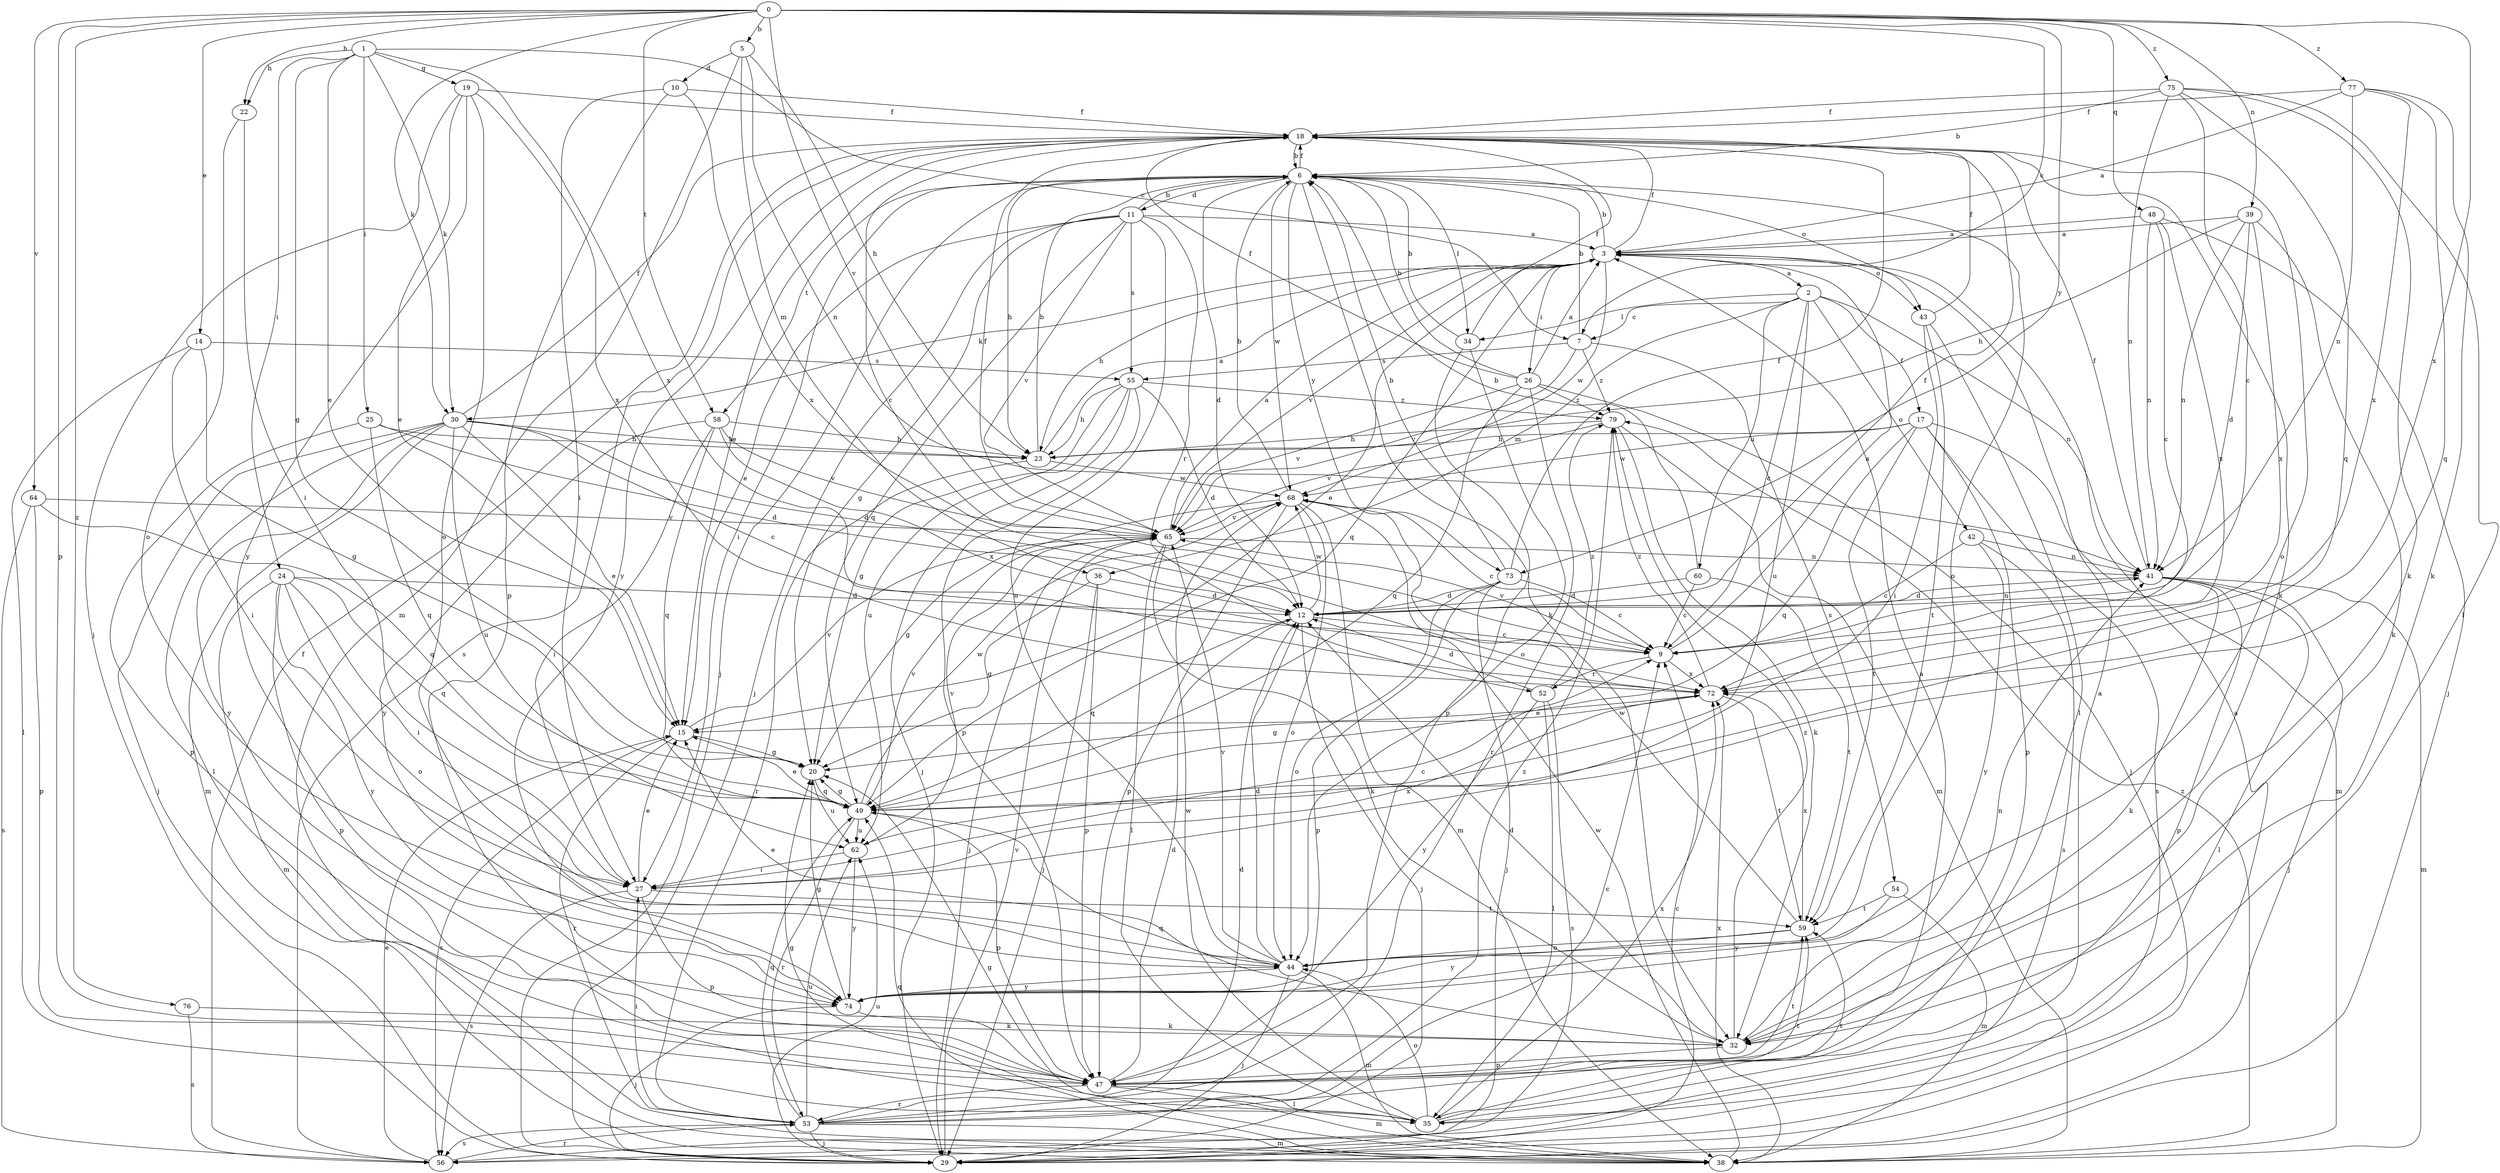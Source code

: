 strict digraph  {
0;
1;
2;
3;
5;
6;
7;
9;
10;
11;
12;
14;
15;
17;
18;
19;
20;
22;
23;
24;
25;
26;
27;
29;
30;
32;
34;
35;
36;
38;
39;
41;
42;
43;
44;
47;
48;
49;
52;
53;
54;
55;
56;
58;
59;
60;
62;
64;
65;
68;
72;
73;
74;
75;
76;
77;
79;
0 -> 5  [label=b];
0 -> 7  [label=c];
0 -> 14  [label=e];
0 -> 22  [label=h];
0 -> 30  [label=k];
0 -> 39  [label=n];
0 -> 47  [label=p];
0 -> 48  [label=q];
0 -> 58  [label=t];
0 -> 64  [label=v];
0 -> 65  [label=v];
0 -> 72  [label=x];
0 -> 73  [label=y];
0 -> 75  [label=z];
0 -> 76  [label=z];
0 -> 77  [label=z];
1 -> 7  [label=c];
1 -> 15  [label=e];
1 -> 19  [label=g];
1 -> 20  [label=g];
1 -> 22  [label=h];
1 -> 24  [label=i];
1 -> 25  [label=i];
1 -> 30  [label=k];
1 -> 72  [label=x];
2 -> 7  [label=c];
2 -> 9  [label=c];
2 -> 17  [label=f];
2 -> 34  [label=l];
2 -> 36  [label=m];
2 -> 41  [label=n];
2 -> 42  [label=o];
2 -> 60  [label=u];
2 -> 62  [label=u];
3 -> 2  [label=a];
3 -> 6  [label=b];
3 -> 15  [label=e];
3 -> 18  [label=f];
3 -> 23  [label=h];
3 -> 26  [label=i];
3 -> 30  [label=k];
3 -> 43  [label=o];
3 -> 49  [label=q];
3 -> 65  [label=v];
3 -> 68  [label=w];
5 -> 10  [label=d];
5 -> 23  [label=h];
5 -> 36  [label=m];
5 -> 38  [label=m];
5 -> 41  [label=n];
6 -> 11  [label=d];
6 -> 12  [label=d];
6 -> 18  [label=f];
6 -> 23  [label=h];
6 -> 27  [label=i];
6 -> 29  [label=j];
6 -> 32  [label=k];
6 -> 34  [label=l];
6 -> 43  [label=o];
6 -> 44  [label=o];
6 -> 58  [label=t];
6 -> 68  [label=w];
6 -> 73  [label=y];
7 -> 6  [label=b];
7 -> 54  [label=s];
7 -> 55  [label=s];
7 -> 65  [label=v];
7 -> 79  [label=z];
9 -> 3  [label=a];
9 -> 52  [label=r];
9 -> 65  [label=v];
9 -> 72  [label=x];
10 -> 18  [label=f];
10 -> 27  [label=i];
10 -> 47  [label=p];
10 -> 72  [label=x];
11 -> 3  [label=a];
11 -> 6  [label=b];
11 -> 15  [label=e];
11 -> 20  [label=g];
11 -> 29  [label=j];
11 -> 44  [label=o];
11 -> 49  [label=q];
11 -> 52  [label=r];
11 -> 55  [label=s];
11 -> 65  [label=v];
12 -> 9  [label=c];
12 -> 18  [label=f];
12 -> 29  [label=j];
12 -> 41  [label=n];
12 -> 49  [label=q];
12 -> 68  [label=w];
14 -> 20  [label=g];
14 -> 27  [label=i];
14 -> 35  [label=l];
14 -> 55  [label=s];
15 -> 20  [label=g];
15 -> 53  [label=r];
15 -> 56  [label=s];
15 -> 65  [label=v];
17 -> 23  [label=h];
17 -> 38  [label=m];
17 -> 47  [label=p];
17 -> 49  [label=q];
17 -> 56  [label=s];
17 -> 59  [label=t];
17 -> 68  [label=w];
18 -> 6  [label=b];
18 -> 9  [label=c];
18 -> 15  [label=e];
18 -> 32  [label=k];
18 -> 44  [label=o];
18 -> 56  [label=s];
18 -> 74  [label=y];
19 -> 15  [label=e];
19 -> 18  [label=f];
19 -> 29  [label=j];
19 -> 44  [label=o];
19 -> 72  [label=x];
19 -> 74  [label=y];
20 -> 49  [label=q];
20 -> 62  [label=u];
22 -> 27  [label=i];
22 -> 44  [label=o];
23 -> 3  [label=a];
23 -> 6  [label=b];
23 -> 53  [label=r];
23 -> 68  [label=w];
24 -> 12  [label=d];
24 -> 27  [label=i];
24 -> 38  [label=m];
24 -> 44  [label=o];
24 -> 47  [label=p];
24 -> 49  [label=q];
24 -> 74  [label=y];
25 -> 12  [label=d];
25 -> 23  [label=h];
25 -> 47  [label=p];
25 -> 49  [label=q];
26 -> 3  [label=a];
26 -> 6  [label=b];
26 -> 18  [label=f];
26 -> 29  [label=j];
26 -> 49  [label=q];
26 -> 53  [label=r];
26 -> 65  [label=v];
26 -> 79  [label=z];
27 -> 9  [label=c];
27 -> 15  [label=e];
27 -> 47  [label=p];
27 -> 56  [label=s];
27 -> 59  [label=t];
27 -> 72  [label=x];
29 -> 3  [label=a];
29 -> 9  [label=c];
29 -> 62  [label=u];
29 -> 65  [label=v];
30 -> 9  [label=c];
30 -> 12  [label=d];
30 -> 15  [label=e];
30 -> 18  [label=f];
30 -> 23  [label=h];
30 -> 29  [label=j];
30 -> 35  [label=l];
30 -> 38  [label=m];
30 -> 62  [label=u];
30 -> 74  [label=y];
32 -> 12  [label=d];
32 -> 41  [label=n];
32 -> 47  [label=p];
32 -> 49  [label=q];
32 -> 79  [label=z];
34 -> 6  [label=b];
34 -> 18  [label=f];
34 -> 44  [label=o];
34 -> 47  [label=p];
35 -> 3  [label=a];
35 -> 20  [label=g];
35 -> 44  [label=o];
35 -> 59  [label=t];
35 -> 68  [label=w];
35 -> 72  [label=x];
36 -> 12  [label=d];
36 -> 20  [label=g];
36 -> 29  [label=j];
36 -> 47  [label=p];
38 -> 20  [label=g];
38 -> 49  [label=q];
38 -> 68  [label=w];
38 -> 72  [label=x];
38 -> 79  [label=z];
39 -> 3  [label=a];
39 -> 12  [label=d];
39 -> 23  [label=h];
39 -> 32  [label=k];
39 -> 41  [label=n];
39 -> 72  [label=x];
41 -> 12  [label=d];
41 -> 18  [label=f];
41 -> 29  [label=j];
41 -> 32  [label=k];
41 -> 35  [label=l];
41 -> 38  [label=m];
41 -> 47  [label=p];
42 -> 9  [label=c];
42 -> 41  [label=n];
42 -> 56  [label=s];
42 -> 74  [label=y];
43 -> 18  [label=f];
43 -> 27  [label=i];
43 -> 35  [label=l];
43 -> 59  [label=t];
44 -> 12  [label=d];
44 -> 15  [label=e];
44 -> 29  [label=j];
44 -> 38  [label=m];
44 -> 65  [label=v];
44 -> 74  [label=y];
47 -> 3  [label=a];
47 -> 12  [label=d];
47 -> 35  [label=l];
47 -> 38  [label=m];
47 -> 53  [label=r];
47 -> 59  [label=t];
48 -> 3  [label=a];
48 -> 9  [label=c];
48 -> 29  [label=j];
48 -> 41  [label=n];
48 -> 72  [label=x];
49 -> 15  [label=e];
49 -> 20  [label=g];
49 -> 47  [label=p];
49 -> 53  [label=r];
49 -> 62  [label=u];
49 -> 65  [label=v];
49 -> 68  [label=w];
52 -> 12  [label=d];
52 -> 35  [label=l];
52 -> 56  [label=s];
52 -> 74  [label=y];
52 -> 79  [label=z];
53 -> 9  [label=c];
53 -> 12  [label=d];
53 -> 27  [label=i];
53 -> 29  [label=j];
53 -> 38  [label=m];
53 -> 49  [label=q];
53 -> 56  [label=s];
53 -> 59  [label=t];
53 -> 62  [label=u];
53 -> 79  [label=z];
54 -> 38  [label=m];
54 -> 59  [label=t];
54 -> 74  [label=y];
55 -> 12  [label=d];
55 -> 20  [label=g];
55 -> 23  [label=h];
55 -> 29  [label=j];
55 -> 47  [label=p];
55 -> 62  [label=u];
55 -> 79  [label=z];
56 -> 15  [label=e];
56 -> 18  [label=f];
56 -> 53  [label=r];
58 -> 23  [label=h];
58 -> 27  [label=i];
58 -> 49  [label=q];
58 -> 65  [label=v];
58 -> 72  [label=x];
58 -> 74  [label=y];
59 -> 44  [label=o];
59 -> 68  [label=w];
59 -> 72  [label=x];
59 -> 74  [label=y];
60 -> 6  [label=b];
60 -> 9  [label=c];
60 -> 12  [label=d];
60 -> 59  [label=t];
62 -> 27  [label=i];
62 -> 65  [label=v];
62 -> 74  [label=y];
64 -> 47  [label=p];
64 -> 49  [label=q];
64 -> 56  [label=s];
64 -> 65  [label=v];
65 -> 3  [label=a];
65 -> 18  [label=f];
65 -> 29  [label=j];
65 -> 32  [label=k];
65 -> 35  [label=l];
65 -> 41  [label=n];
68 -> 6  [label=b];
68 -> 9  [label=c];
68 -> 20  [label=g];
68 -> 38  [label=m];
68 -> 44  [label=o];
68 -> 47  [label=p];
68 -> 65  [label=v];
72 -> 15  [label=e];
72 -> 20  [label=g];
72 -> 59  [label=t];
72 -> 79  [label=z];
73 -> 6  [label=b];
73 -> 9  [label=c];
73 -> 12  [label=d];
73 -> 18  [label=f];
73 -> 29  [label=j];
73 -> 44  [label=o];
73 -> 47  [label=p];
74 -> 20  [label=g];
74 -> 29  [label=j];
74 -> 32  [label=k];
75 -> 6  [label=b];
75 -> 9  [label=c];
75 -> 18  [label=f];
75 -> 32  [label=k];
75 -> 35  [label=l];
75 -> 41  [label=n];
75 -> 49  [label=q];
76 -> 32  [label=k];
76 -> 56  [label=s];
77 -> 3  [label=a];
77 -> 18  [label=f];
77 -> 32  [label=k];
77 -> 41  [label=n];
77 -> 49  [label=q];
77 -> 72  [label=x];
79 -> 23  [label=h];
79 -> 32  [label=k];
79 -> 38  [label=m];
79 -> 65  [label=v];
}
